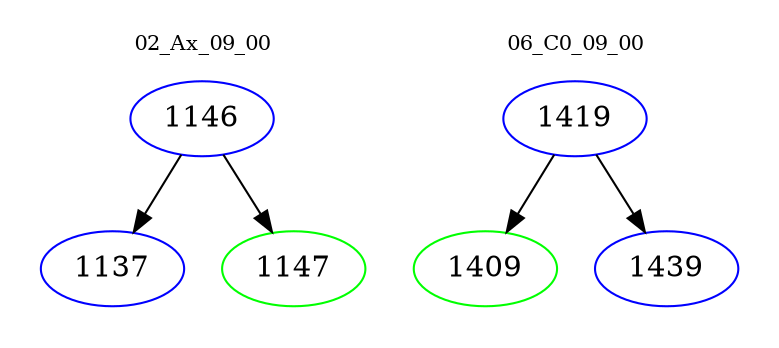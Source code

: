 digraph{
subgraph cluster_0 {
color = white
label = "02_Ax_09_00";
fontsize=10;
T0_1146 [label="1146", color="blue"]
T0_1146 -> T0_1137 [color="black"]
T0_1137 [label="1137", color="blue"]
T0_1146 -> T0_1147 [color="black"]
T0_1147 [label="1147", color="green"]
}
subgraph cluster_1 {
color = white
label = "06_C0_09_00";
fontsize=10;
T1_1419 [label="1419", color="blue"]
T1_1419 -> T1_1409 [color="black"]
T1_1409 [label="1409", color="green"]
T1_1419 -> T1_1439 [color="black"]
T1_1439 [label="1439", color="blue"]
}
}

